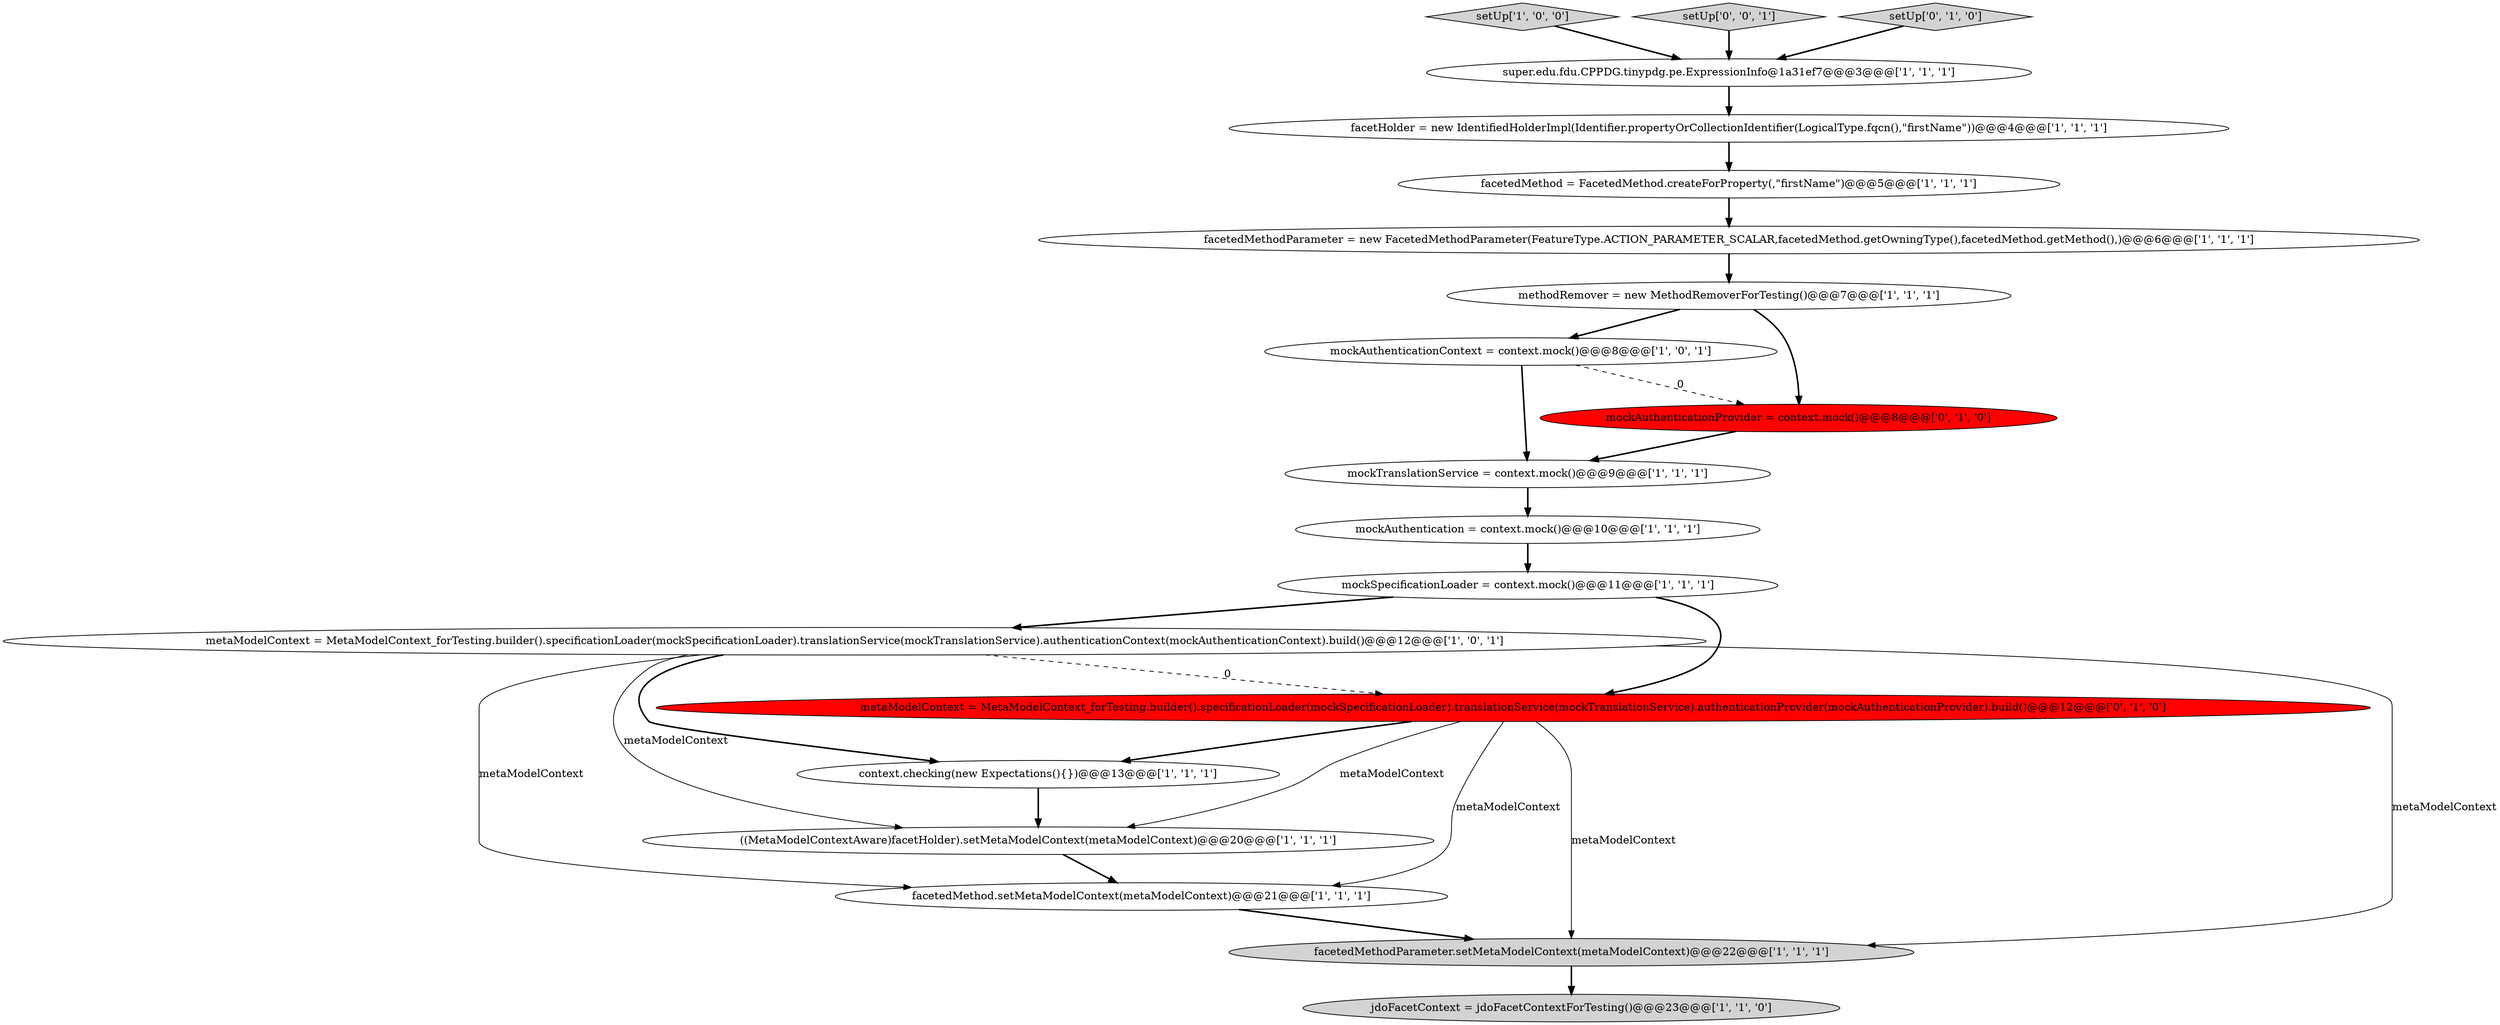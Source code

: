 digraph {
14 [style = filled, label = "setUp['1', '0', '0']", fillcolor = lightgray, shape = diamond image = "AAA0AAABBB1BBB"];
17 [style = filled, label = "mockAuthenticationProvider = context.mock()@@@8@@@['0', '1', '0']", fillcolor = red, shape = ellipse image = "AAA1AAABBB2BBB"];
8 [style = filled, label = "facetedMethod = FacetedMethod.createForProperty(,\"firstName\")@@@5@@@['1', '1', '1']", fillcolor = white, shape = ellipse image = "AAA0AAABBB1BBB"];
7 [style = filled, label = "facetedMethod.setMetaModelContext(metaModelContext)@@@21@@@['1', '1', '1']", fillcolor = white, shape = ellipse image = "AAA0AAABBB1BBB"];
2 [style = filled, label = "mockTranslationService = context.mock()@@@9@@@['1', '1', '1']", fillcolor = white, shape = ellipse image = "AAA0AAABBB1BBB"];
9 [style = filled, label = "metaModelContext = MetaModelContext_forTesting.builder().specificationLoader(mockSpecificationLoader).translationService(mockTranslationService).authenticationContext(mockAuthenticationContext).build()@@@12@@@['1', '0', '1']", fillcolor = white, shape = ellipse image = "AAA0AAABBB1BBB"];
12 [style = filled, label = "super.edu.fdu.CPPDG.tinypdg.pe.ExpressionInfo@1a31ef7@@@3@@@['1', '1', '1']", fillcolor = white, shape = ellipse image = "AAA0AAABBB1BBB"];
1 [style = filled, label = "context.checking(new Expectations(){})@@@13@@@['1', '1', '1']", fillcolor = white, shape = ellipse image = "AAA0AAABBB1BBB"];
5 [style = filled, label = "facetHolder = new IdentifiedHolderImpl(Identifier.propertyOrCollectionIdentifier(LogicalType.fqcn(),\"firstName\"))@@@4@@@['1', '1', '1']", fillcolor = white, shape = ellipse image = "AAA0AAABBB1BBB"];
19 [style = filled, label = "setUp['0', '0', '1']", fillcolor = lightgray, shape = diamond image = "AAA0AAABBB3BBB"];
0 [style = filled, label = "mockAuthentication = context.mock()@@@10@@@['1', '1', '1']", fillcolor = white, shape = ellipse image = "AAA0AAABBB1BBB"];
6 [style = filled, label = "mockSpecificationLoader = context.mock()@@@11@@@['1', '1', '1']", fillcolor = white, shape = ellipse image = "AAA0AAABBB1BBB"];
10 [style = filled, label = "((MetaModelContextAware)facetHolder).setMetaModelContext(metaModelContext)@@@20@@@['1', '1', '1']", fillcolor = white, shape = ellipse image = "AAA0AAABBB1BBB"];
15 [style = filled, label = "mockAuthenticationContext = context.mock()@@@8@@@['1', '0', '1']", fillcolor = white, shape = ellipse image = "AAA0AAABBB1BBB"];
11 [style = filled, label = "facetedMethodParameter.setMetaModelContext(metaModelContext)@@@22@@@['1', '1', '1']", fillcolor = lightgray, shape = ellipse image = "AAA0AAABBB1BBB"];
13 [style = filled, label = "jdoFacetContext = jdoFacetContextForTesting()@@@23@@@['1', '1', '0']", fillcolor = lightgray, shape = ellipse image = "AAA0AAABBB1BBB"];
3 [style = filled, label = "facetedMethodParameter = new FacetedMethodParameter(FeatureType.ACTION_PARAMETER_SCALAR,facetedMethod.getOwningType(),facetedMethod.getMethod(),)@@@6@@@['1', '1', '1']", fillcolor = white, shape = ellipse image = "AAA0AAABBB1BBB"];
18 [style = filled, label = "setUp['0', '1', '0']", fillcolor = lightgray, shape = diamond image = "AAA0AAABBB2BBB"];
16 [style = filled, label = "metaModelContext = MetaModelContext_forTesting.builder().specificationLoader(mockSpecificationLoader).translationService(mockTranslationService).authenticationProvider(mockAuthenticationProvider).build()@@@12@@@['0', '1', '0']", fillcolor = red, shape = ellipse image = "AAA1AAABBB2BBB"];
4 [style = filled, label = "methodRemover = new MethodRemoverForTesting()@@@7@@@['1', '1', '1']", fillcolor = white, shape = ellipse image = "AAA0AAABBB1BBB"];
5->8 [style = bold, label=""];
15->2 [style = bold, label=""];
9->16 [style = dashed, label="0"];
7->11 [style = bold, label=""];
16->7 [style = solid, label="metaModelContext"];
16->10 [style = solid, label="metaModelContext"];
12->5 [style = bold, label=""];
4->17 [style = bold, label=""];
19->12 [style = bold, label=""];
0->6 [style = bold, label=""];
4->15 [style = bold, label=""];
8->3 [style = bold, label=""];
9->7 [style = solid, label="metaModelContext"];
18->12 [style = bold, label=""];
9->10 [style = solid, label="metaModelContext"];
3->4 [style = bold, label=""];
10->7 [style = bold, label=""];
9->11 [style = solid, label="metaModelContext"];
2->0 [style = bold, label=""];
16->11 [style = solid, label="metaModelContext"];
17->2 [style = bold, label=""];
16->1 [style = bold, label=""];
6->16 [style = bold, label=""];
14->12 [style = bold, label=""];
11->13 [style = bold, label=""];
15->17 [style = dashed, label="0"];
6->9 [style = bold, label=""];
9->1 [style = bold, label=""];
1->10 [style = bold, label=""];
}
